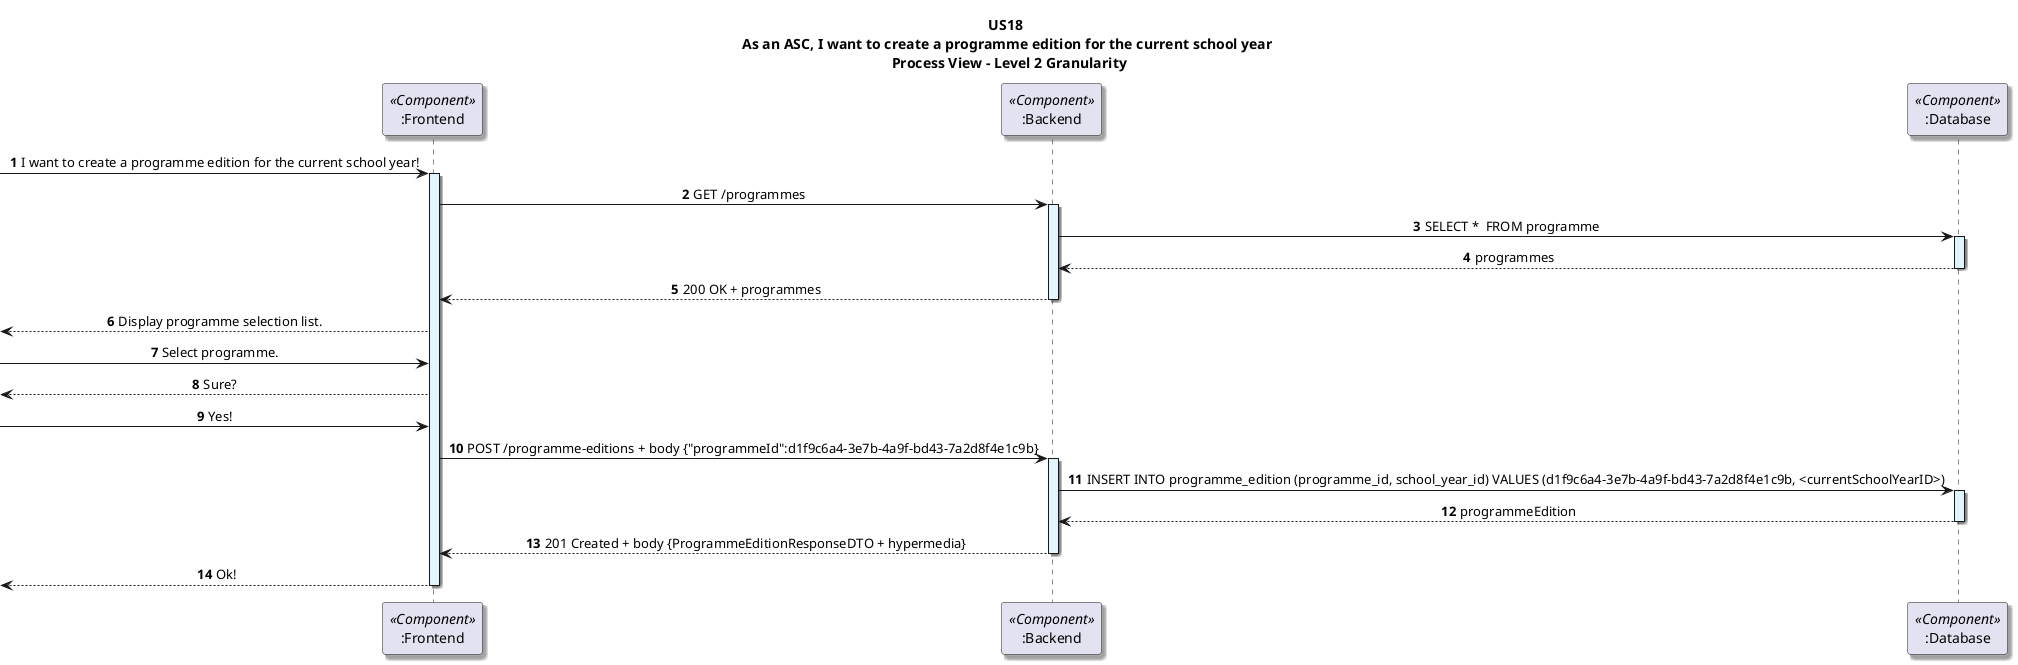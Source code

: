 @startuml

title US18 \n As an ASC, I want to create a programme edition for the current school year \n Process View - Level 2 Granularity
skinparam componentStyle component
skinparam defaultTextAlignment center
skinparam shadowing true

autonumber

participant ":Frontend" as frontend <<Component>>
participant ":Backend" as backend <<Component>>
participant ":Database" as DB <<Component>>

-> frontend: I want to create a programme edition for the current school year!
activate frontend #E1F5FE

frontend -> backend: GET /programmes
activate backend #E1F5FE
backend -> DB: SELECT *  FROM programme
activate DB #E1F5FE
DB --> backend: programmes
deactivate DB
backend --> frontend: 200 OK + programmes
deactivate backend
<-- frontend: Display programme selection list.

-> frontend: Select programme.


<-- frontend: Sure?

-> frontend: Yes!

frontend -> backend: POST /programme-editions + body {"programmeId":d1f9c6a4-3e7b-4a9f-bd43-7a2d8f4e1c9b}
activate backend #E1F5FE
backend -> DB: INSERT INTO programme_edition (programme_id, school_year_id) VALUES (d1f9c6a4-3e7b-4a9f-bd43-7a2d8f4e1c9b, <currentSchoolYearID>)
activate DB #E1F5FE
DB --> backend: programmeEdition
deactivate DB


backend --> frontend: 201 Created + body {ProgrammeEditionResponseDTO + hypermedia}
deactivate backend

<-- frontend: Ok!
deactivate frontend

@enduml